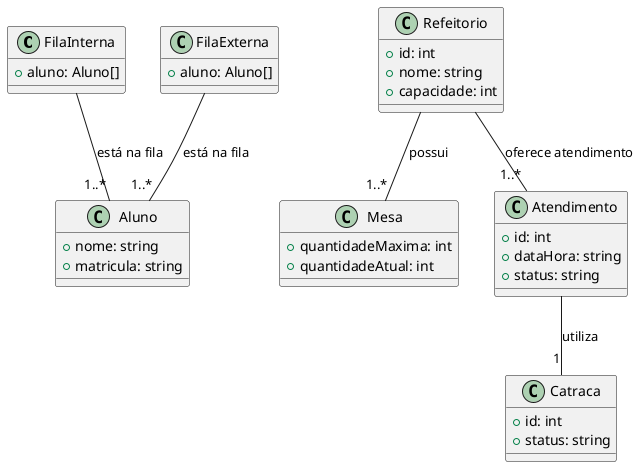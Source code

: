 @startuml
class FilaInterna {
    +aluno: Aluno[]
}

class FilaExterna {
    +aluno: Aluno[]
}

class Aluno {
    +nome: string
    +matricula: string
}

class Refeitorio {
    +id: int
    +nome: string
    +capacidade: int
}

class Catraca {
    +id: int
    +status: string
}

class Mesa {
    +quantidadeMaxima: int
    +quantidadeAtual: int
}

class Atendimento {
    +id: int
    +dataHora: string
    +status: string
}



FilaInterna -- "1..*" Aluno : "está na fila"
FilaExterna -- "1..*" Aluno : "está na fila"
Refeitorio -- "1..*" Mesa : "possui"
Refeitorio -- "1..*" Atendimento : "oferece atendimento"
Atendimento -- "1" Catraca : "utiliza"

@enduml
